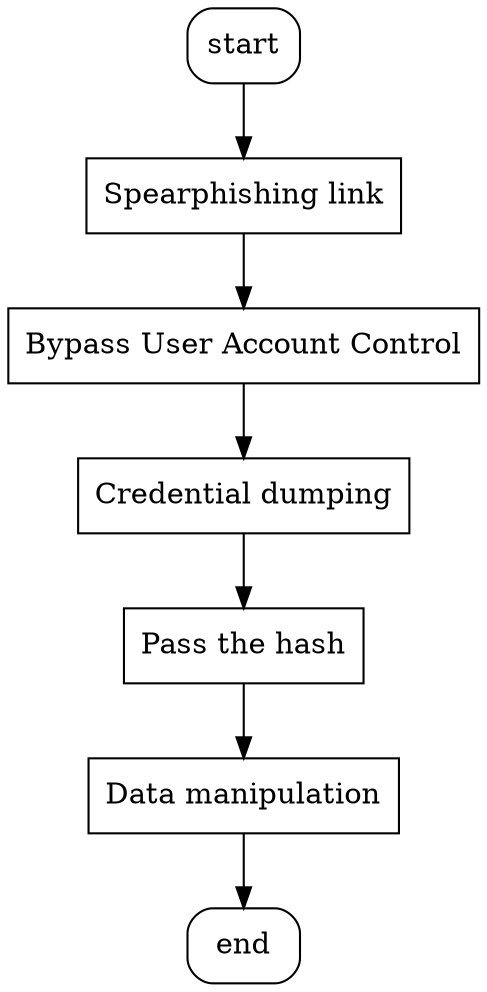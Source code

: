 digraph more290 {
	// nodes
	1[label="start",shape=box,style=rounded];
	2[label="Spearphishing link",shape=box];
		//P1//
	3[label="Bypass User Account Control",shape=box];
		//P2;P3
		//P1=>P2//
	4[label="Credential dumping",shape=box];
		//P4
		//P3=>P4//
	5[label="Pass the hash",shape=box];
		//P5;U1//
	6[label="Data manipulation",shape=box];
		//P6;F1
		//P5=>P6;P6->F1//
	7[label="end",shape=box,style=rounded];

	// edges
	1->2->3->4->5->6->7
}
